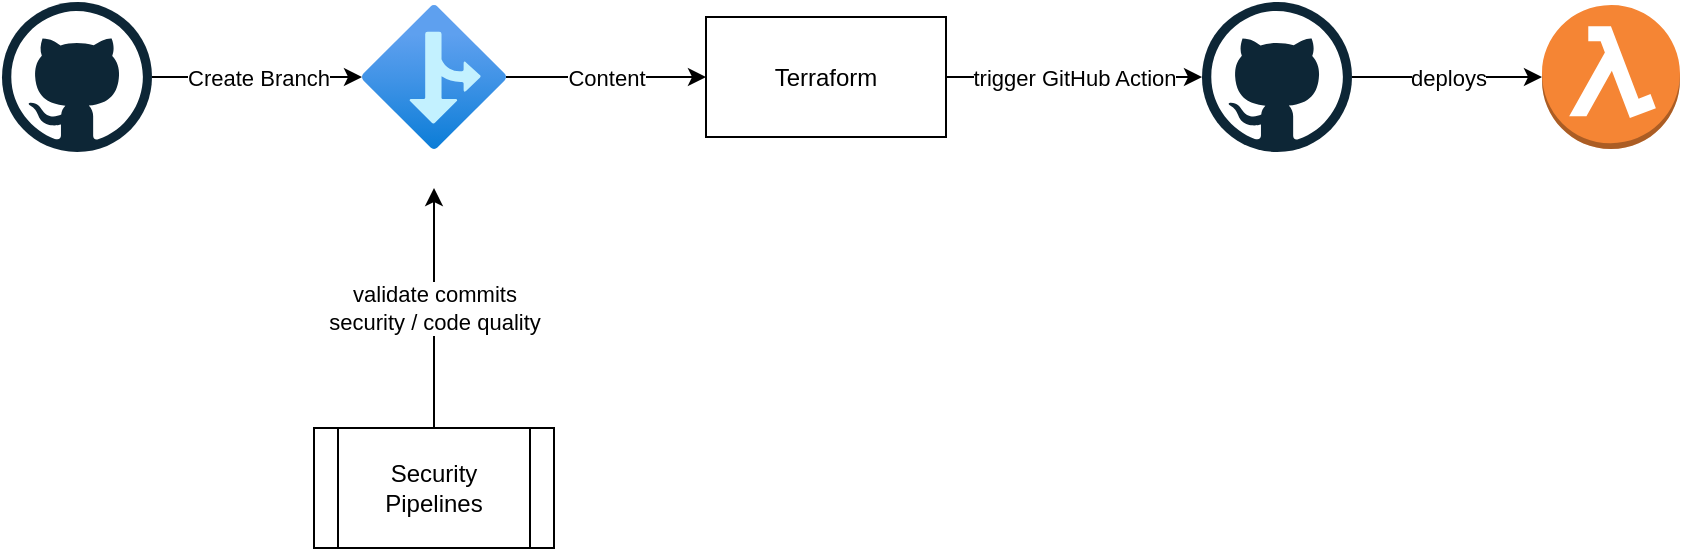 <mxfile version="15.9.1" type="github">
  <diagram id="OUHfTW3WMx3Tj-5QhKi1" name="Page-1">
    <mxGraphModel dx="1422" dy="752" grid="1" gridSize="10" guides="1" tooltips="1" connect="1" arrows="1" fold="1" page="1" pageScale="1" pageWidth="1169" pageHeight="827" math="0" shadow="0">
      <root>
        <mxCell id="0" />
        <mxCell id="1" parent="0" />
        <mxCell id="H9z3s9ybnBbBw3OdSYZK-1" value="" style="outlineConnect=0;dashed=0;verticalLabelPosition=bottom;verticalAlign=top;align=center;html=1;shape=mxgraph.aws3.lambda_function;fillColor=#F58534;gradientColor=none;" vertex="1" parent="1">
          <mxGeometry x="820" y="288.5" width="69" height="72" as="geometry" />
        </mxCell>
        <mxCell id="H9z3s9ybnBbBw3OdSYZK-8" value="Create Branch" style="edgeStyle=orthogonalEdgeStyle;rounded=0;orthogonalLoop=1;jettySize=auto;html=1;" edge="1" parent="1" source="H9z3s9ybnBbBw3OdSYZK-3" target="H9z3s9ybnBbBw3OdSYZK-6">
          <mxGeometry relative="1" as="geometry" />
        </mxCell>
        <mxCell id="H9z3s9ybnBbBw3OdSYZK-3" value="" style="dashed=0;outlineConnect=0;html=1;align=center;labelPosition=center;verticalLabelPosition=bottom;verticalAlign=top;shape=mxgraph.weblogos.github" vertex="1" parent="1">
          <mxGeometry x="50" y="287" width="75" height="75" as="geometry" />
        </mxCell>
        <mxCell id="H9z3s9ybnBbBw3OdSYZK-9" value="Content" style="edgeStyle=orthogonalEdgeStyle;rounded=0;orthogonalLoop=1;jettySize=auto;html=1;" edge="1" parent="1" source="H9z3s9ybnBbBw3OdSYZK-6" target="H9z3s9ybnBbBw3OdSYZK-7">
          <mxGeometry relative="1" as="geometry" />
        </mxCell>
        <mxCell id="H9z3s9ybnBbBw3OdSYZK-6" value="" style="aspect=fixed;html=1;points=[];align=center;image;fontSize=12;image=img/lib/azure2/general/Branch.svg;" vertex="1" parent="1">
          <mxGeometry x="230" y="288.5" width="72" height="72" as="geometry" />
        </mxCell>
        <mxCell id="H9z3s9ybnBbBw3OdSYZK-11" value="trigger GitHub Action" style="edgeStyle=orthogonalEdgeStyle;rounded=0;orthogonalLoop=1;jettySize=auto;html=1;" edge="1" parent="1" source="H9z3s9ybnBbBw3OdSYZK-7" target="H9z3s9ybnBbBw3OdSYZK-10">
          <mxGeometry relative="1" as="geometry" />
        </mxCell>
        <mxCell id="H9z3s9ybnBbBw3OdSYZK-7" value="Terraform" style="rounded=0;whiteSpace=wrap;html=1;" vertex="1" parent="1">
          <mxGeometry x="402" y="294.5" width="120" height="60" as="geometry" />
        </mxCell>
        <mxCell id="H9z3s9ybnBbBw3OdSYZK-12" value="deploys" style="edgeStyle=orthogonalEdgeStyle;rounded=0;orthogonalLoop=1;jettySize=auto;html=1;" edge="1" parent="1" source="H9z3s9ybnBbBw3OdSYZK-10" target="H9z3s9ybnBbBw3OdSYZK-1">
          <mxGeometry relative="1" as="geometry" />
        </mxCell>
        <mxCell id="H9z3s9ybnBbBw3OdSYZK-10" value="" style="dashed=0;outlineConnect=0;html=1;align=center;labelPosition=center;verticalLabelPosition=bottom;verticalAlign=top;shape=mxgraph.weblogos.github" vertex="1" parent="1">
          <mxGeometry x="650" y="287" width="75" height="75" as="geometry" />
        </mxCell>
        <mxCell id="H9z3s9ybnBbBw3OdSYZK-14" value="&lt;div&gt;validate commits&lt;/div&gt;&lt;div&gt;security / code quality&lt;br&gt;&lt;/div&gt;" style="edgeStyle=orthogonalEdgeStyle;rounded=0;orthogonalLoop=1;jettySize=auto;html=1;" edge="1" parent="1" source="H9z3s9ybnBbBw3OdSYZK-13">
          <mxGeometry relative="1" as="geometry">
            <mxPoint x="266" y="380" as="targetPoint" />
          </mxGeometry>
        </mxCell>
        <mxCell id="H9z3s9ybnBbBw3OdSYZK-13" value="Security Pipelines" style="shape=process;whiteSpace=wrap;html=1;backgroundOutline=1;" vertex="1" parent="1">
          <mxGeometry x="206" y="500" width="120" height="60" as="geometry" />
        </mxCell>
      </root>
    </mxGraphModel>
  </diagram>
</mxfile>
